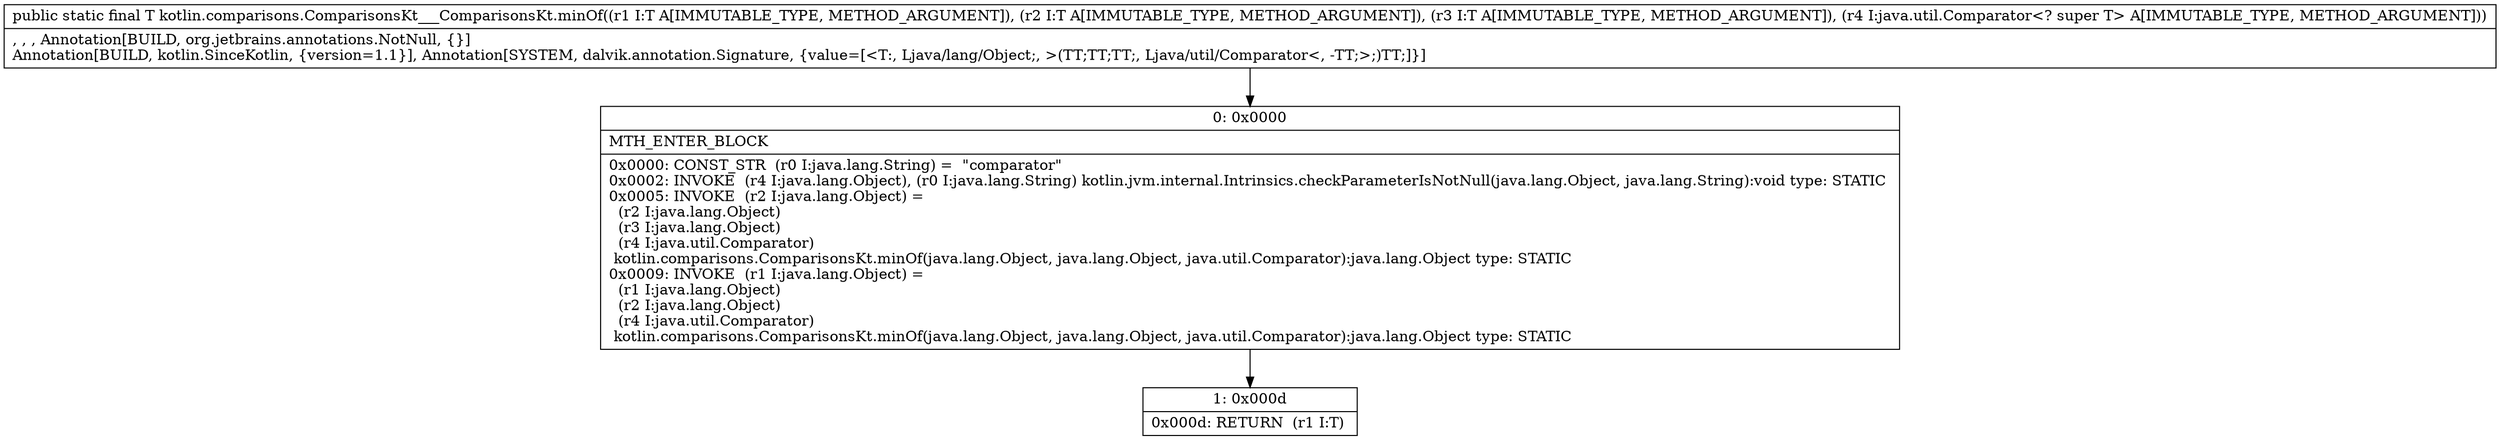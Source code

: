 digraph "CFG forkotlin.comparisons.ComparisonsKt___ComparisonsKt.minOf(Ljava\/lang\/Object;Ljava\/lang\/Object;Ljava\/lang\/Object;Ljava\/util\/Comparator;)Ljava\/lang\/Object;" {
Node_0 [shape=record,label="{0\:\ 0x0000|MTH_ENTER_BLOCK\l|0x0000: CONST_STR  (r0 I:java.lang.String) =  \"comparator\" \l0x0002: INVOKE  (r4 I:java.lang.Object), (r0 I:java.lang.String) kotlin.jvm.internal.Intrinsics.checkParameterIsNotNull(java.lang.Object, java.lang.String):void type: STATIC \l0x0005: INVOKE  (r2 I:java.lang.Object) = \l  (r2 I:java.lang.Object)\l  (r3 I:java.lang.Object)\l  (r4 I:java.util.Comparator)\l kotlin.comparisons.ComparisonsKt.minOf(java.lang.Object, java.lang.Object, java.util.Comparator):java.lang.Object type: STATIC \l0x0009: INVOKE  (r1 I:java.lang.Object) = \l  (r1 I:java.lang.Object)\l  (r2 I:java.lang.Object)\l  (r4 I:java.util.Comparator)\l kotlin.comparisons.ComparisonsKt.minOf(java.lang.Object, java.lang.Object, java.util.Comparator):java.lang.Object type: STATIC \l}"];
Node_1 [shape=record,label="{1\:\ 0x000d|0x000d: RETURN  (r1 I:T) \l}"];
MethodNode[shape=record,label="{public static final T kotlin.comparisons.ComparisonsKt___ComparisonsKt.minOf((r1 I:T A[IMMUTABLE_TYPE, METHOD_ARGUMENT]), (r2 I:T A[IMMUTABLE_TYPE, METHOD_ARGUMENT]), (r3 I:T A[IMMUTABLE_TYPE, METHOD_ARGUMENT]), (r4 I:java.util.Comparator\<? super T\> A[IMMUTABLE_TYPE, METHOD_ARGUMENT]))  | , , , Annotation[BUILD, org.jetbrains.annotations.NotNull, \{\}]\lAnnotation[BUILD, kotlin.SinceKotlin, \{version=1.1\}], Annotation[SYSTEM, dalvik.annotation.Signature, \{value=[\<T:, Ljava\/lang\/Object;, \>(TT;TT;TT;, Ljava\/util\/Comparator\<, \-TT;\>;)TT;]\}]\l}"];
MethodNode -> Node_0;
Node_0 -> Node_1;
}


